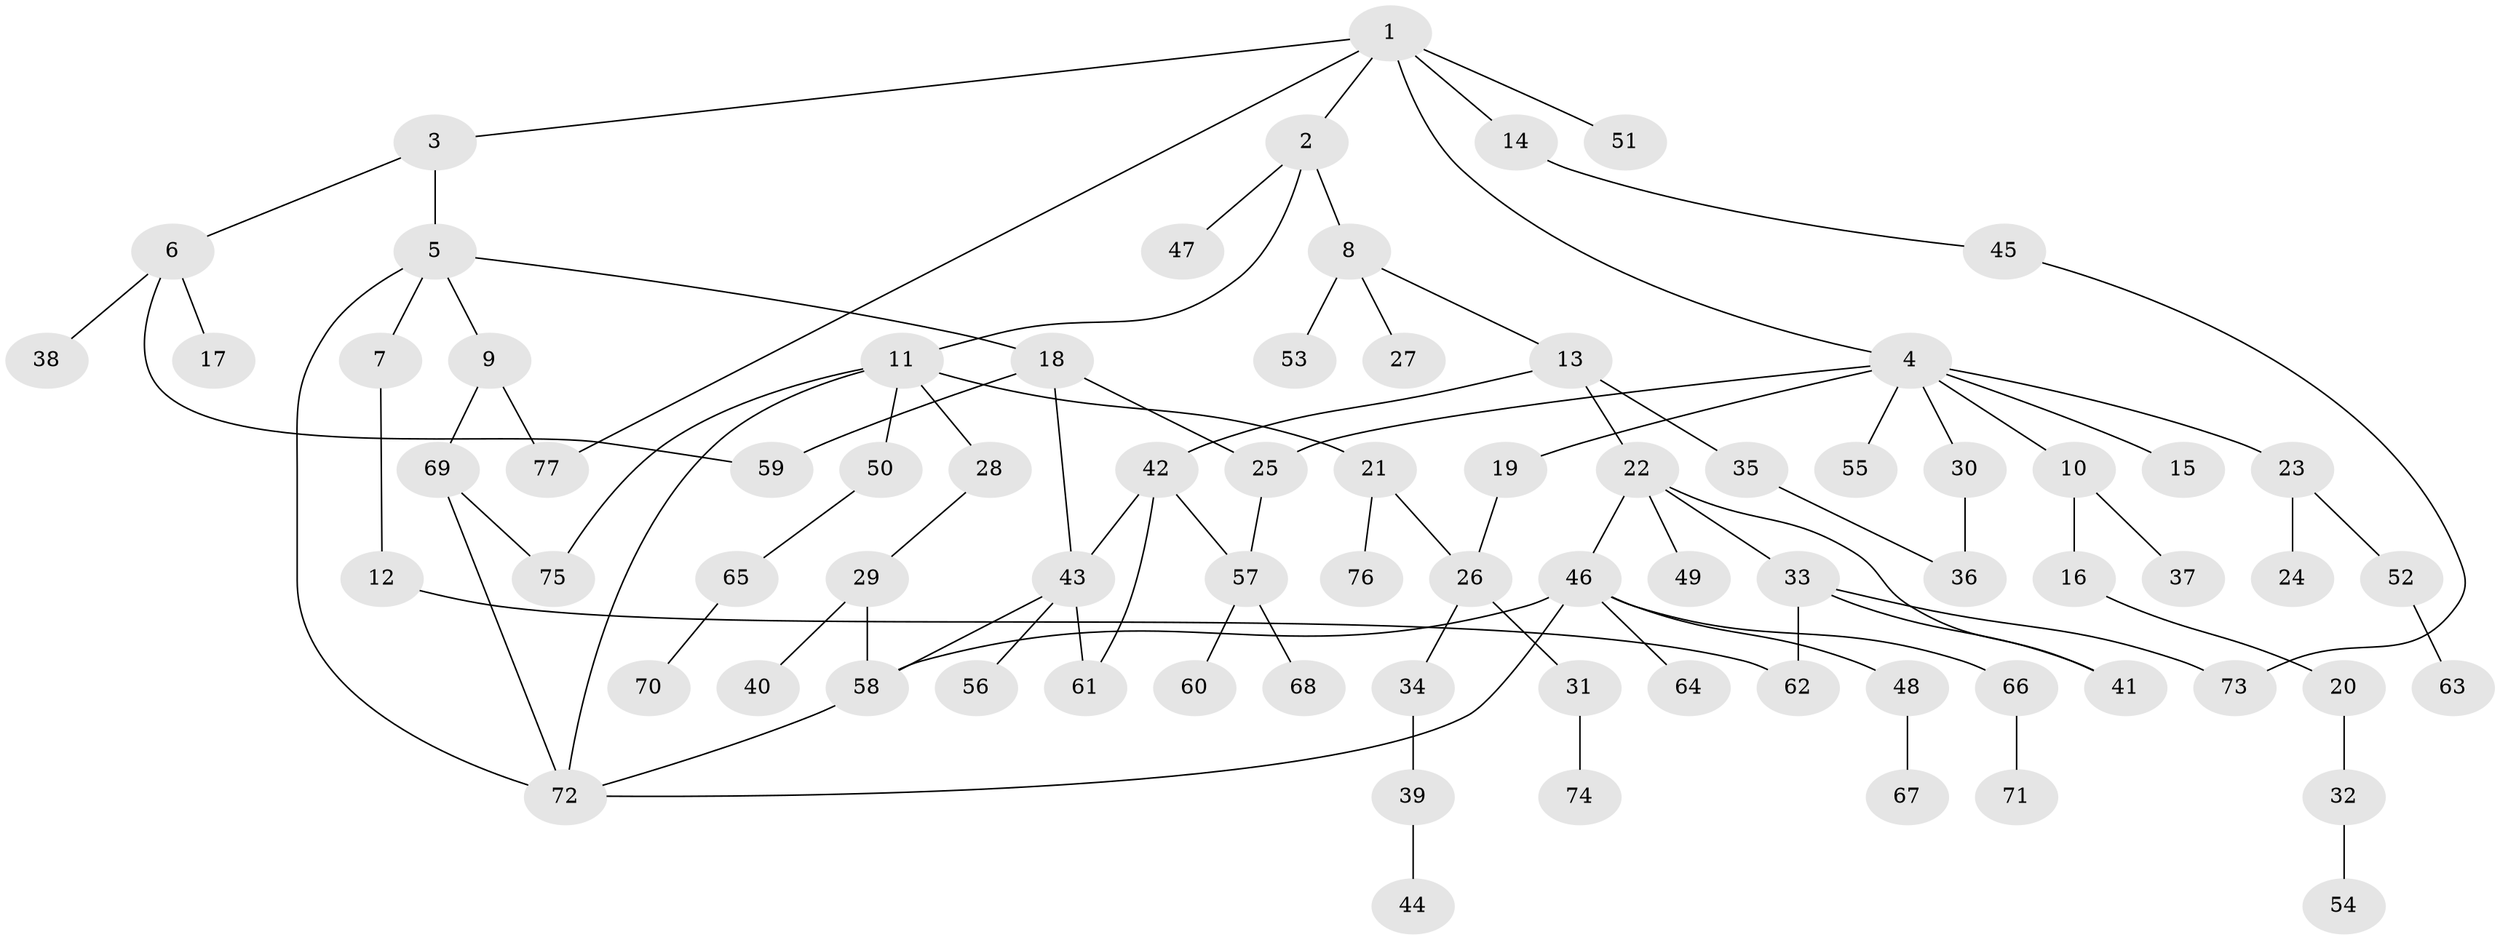 // Generated by graph-tools (version 1.1) at 2025/25/03/09/25 03:25:26]
// undirected, 77 vertices, 94 edges
graph export_dot {
graph [start="1"]
  node [color=gray90,style=filled];
  1;
  2;
  3;
  4;
  5;
  6;
  7;
  8;
  9;
  10;
  11;
  12;
  13;
  14;
  15;
  16;
  17;
  18;
  19;
  20;
  21;
  22;
  23;
  24;
  25;
  26;
  27;
  28;
  29;
  30;
  31;
  32;
  33;
  34;
  35;
  36;
  37;
  38;
  39;
  40;
  41;
  42;
  43;
  44;
  45;
  46;
  47;
  48;
  49;
  50;
  51;
  52;
  53;
  54;
  55;
  56;
  57;
  58;
  59;
  60;
  61;
  62;
  63;
  64;
  65;
  66;
  67;
  68;
  69;
  70;
  71;
  72;
  73;
  74;
  75;
  76;
  77;
  1 -- 2;
  1 -- 3;
  1 -- 4;
  1 -- 14;
  1 -- 51;
  1 -- 77;
  2 -- 8;
  2 -- 11;
  2 -- 47;
  3 -- 5;
  3 -- 6;
  4 -- 10;
  4 -- 15;
  4 -- 19;
  4 -- 23;
  4 -- 25;
  4 -- 30;
  4 -- 55;
  5 -- 7;
  5 -- 9;
  5 -- 18;
  5 -- 72;
  6 -- 17;
  6 -- 38;
  6 -- 59;
  7 -- 12;
  8 -- 13;
  8 -- 27;
  8 -- 53;
  9 -- 69;
  9 -- 77;
  10 -- 16;
  10 -- 37;
  11 -- 21;
  11 -- 28;
  11 -- 50;
  11 -- 75;
  11 -- 72;
  12 -- 62;
  13 -- 22;
  13 -- 35;
  13 -- 42;
  14 -- 45;
  16 -- 20;
  18 -- 59;
  18 -- 43;
  18 -- 25;
  19 -- 26;
  20 -- 32;
  21 -- 76;
  21 -- 26;
  22 -- 33;
  22 -- 41;
  22 -- 46;
  22 -- 49;
  23 -- 24;
  23 -- 52;
  25 -- 57;
  26 -- 31;
  26 -- 34;
  28 -- 29;
  29 -- 40;
  29 -- 58;
  30 -- 36;
  31 -- 74;
  32 -- 54;
  33 -- 62;
  33 -- 73;
  33 -- 41;
  34 -- 39;
  35 -- 36;
  39 -- 44;
  42 -- 43;
  42 -- 61;
  42 -- 57;
  43 -- 56;
  43 -- 58;
  43 -- 61;
  45 -- 73;
  46 -- 48;
  46 -- 64;
  46 -- 66;
  46 -- 58;
  46 -- 72;
  48 -- 67;
  50 -- 65;
  52 -- 63;
  57 -- 60;
  57 -- 68;
  58 -- 72;
  65 -- 70;
  66 -- 71;
  69 -- 72;
  69 -- 75;
}
